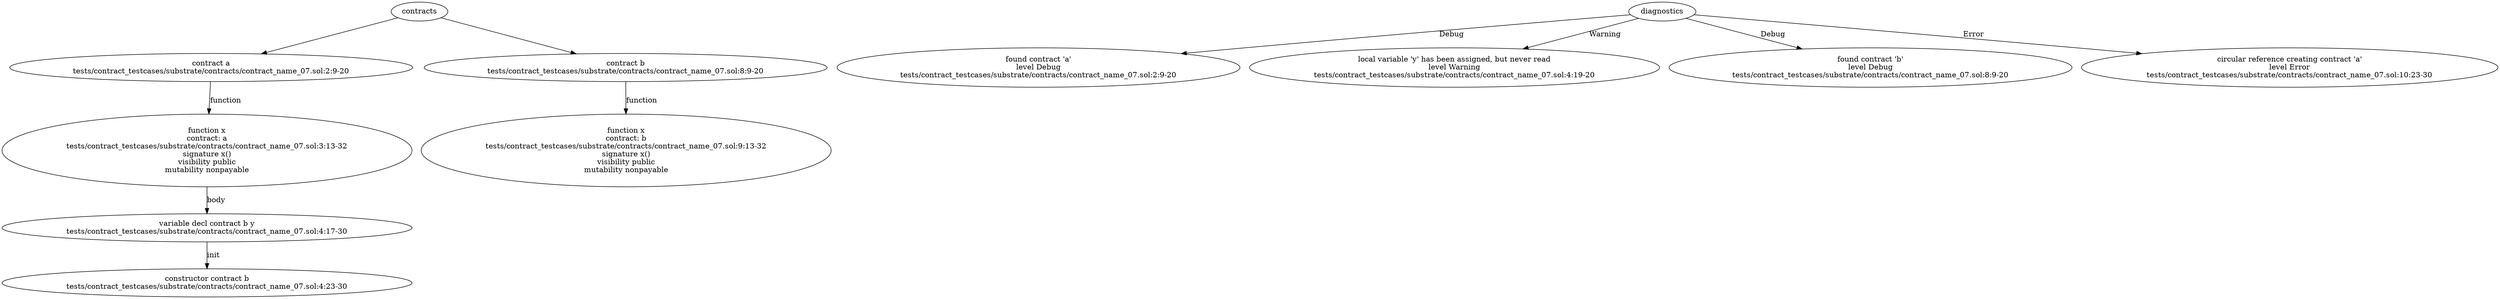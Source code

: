 strict digraph "tests/contract_testcases/substrate/contracts/contract_name_07.sol" {
	contract [label="contract a\ntests/contract_testcases/substrate/contracts/contract_name_07.sol:2:9-20"]
	x [label="function x\ncontract: a\ntests/contract_testcases/substrate/contracts/contract_name_07.sol:3:13-32\nsignature x()\nvisibility public\nmutability nonpayable"]
	var_decl [label="variable decl contract b y\ntests/contract_testcases/substrate/contracts/contract_name_07.sol:4:17-30"]
	constructor [label="constructor contract b\ntests/contract_testcases/substrate/contracts/contract_name_07.sol:4:23-30"]
	contract_5 [label="contract b\ntests/contract_testcases/substrate/contracts/contract_name_07.sol:8:9-20"]
	x_6 [label="function x\ncontract: b\ntests/contract_testcases/substrate/contracts/contract_name_07.sol:9:13-32\nsignature x()\nvisibility public\nmutability nonpayable"]
	diagnostic [label="found contract 'a'\nlevel Debug\ntests/contract_testcases/substrate/contracts/contract_name_07.sol:2:9-20"]
	diagnostic_9 [label="local variable 'y' has been assigned, but never read\nlevel Warning\ntests/contract_testcases/substrate/contracts/contract_name_07.sol:4:19-20"]
	diagnostic_10 [label="found contract 'b'\nlevel Debug\ntests/contract_testcases/substrate/contracts/contract_name_07.sol:8:9-20"]
	diagnostic_11 [label="circular reference creating contract 'a'\nlevel Error\ntests/contract_testcases/substrate/contracts/contract_name_07.sol:10:23-30"]
	contracts -> contract
	contract -> x [label="function"]
	x -> var_decl [label="body"]
	var_decl -> constructor [label="init"]
	contracts -> contract_5
	contract_5 -> x_6 [label="function"]
	diagnostics -> diagnostic [label="Debug"]
	diagnostics -> diagnostic_9 [label="Warning"]
	diagnostics -> diagnostic_10 [label="Debug"]
	diagnostics -> diagnostic_11 [label="Error"]
}
